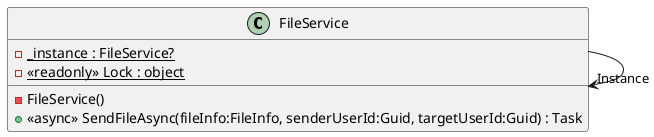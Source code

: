 @startuml
class FileService {
    - {static} _instance : FileService?
    - {static} <<readonly>> Lock : object
    - FileService()
    + <<async>> SendFileAsync(fileInfo:FileInfo, senderUserId:Guid, targetUserId:Guid) : Task
}
FileService --> "Instance" FileService
@enduml
